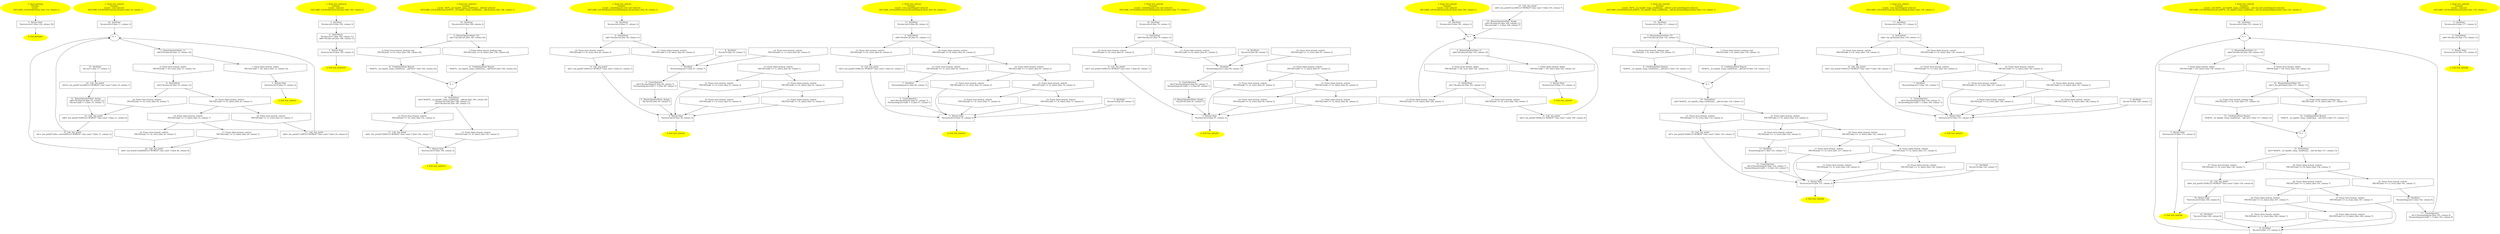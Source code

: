 /* @generated */
digraph cfg {
"getValue.faa0c7b1433b0c97fcdc15fa47c8180f_1" [label="1: Start getValue\nFormals: \nLocals:  \n   DECLARE_LOCALS(&return); [line 134, column 1]\n " color=yellow style=filled]
	

	 "getValue.faa0c7b1433b0c97fcdc15fa47c8180f_1" -> "getValue.faa0c7b1433b0c97fcdc15fa47c8180f_3" ;
"getValue.faa0c7b1433b0c97fcdc15fa47c8180f_2" [label="2: Exit getValue \n  " color=yellow style=filled]
	

"getValue.faa0c7b1433b0c97fcdc15fa47c8180f_3" [label="3:  Return Stmt \n   *&return:int=1 [line 134, column 18]\n " shape="box"]
	

	 "getValue.faa0c7b1433b0c97fcdc15fa47c8180f_3" -> "getValue.faa0c7b1433b0c97fcdc15fa47c8180f_2" ;
"test_switch1.7c92c7e14d1a0ee28a9ab29b22df5d3f_1" [label="1: Start test_switch1\nFormals: \nLocals:  x:int value:int \n   DECLARE_LOCALS(&return,&x,&value); [line 10, column 1]\n " color=yellow style=filled]
	

	 "test_switch1.7c92c7e14d1a0ee28a9ab29b22df5d3f_1" -> "test_switch1.7c92c7e14d1a0ee28a9ab29b22df5d3f_22" ;
"test_switch1.7c92c7e14d1a0ee28a9ab29b22df5d3f_2" [label="2: Exit test_switch1 \n  " color=yellow style=filled]
	

"test_switch1.7c92c7e14d1a0ee28a9ab29b22df5d3f_3" [label="3:  Return Stmt \n   *&return:int=0 [line 33, column 3]\n " shape="box"]
	

	 "test_switch1.7c92c7e14d1a0ee28a9ab29b22df5d3f_3" -> "test_switch1.7c92c7e14d1a0ee28a9ab29b22df5d3f_2" ;
"test_switch1.7c92c7e14d1a0ee28a9ab29b22df5d3f_4" [label="4: + \n  " ]
	

	 "test_switch1.7c92c7e14d1a0ee28a9ab29b22df5d3f_4" -> "test_switch1.7c92c7e14d1a0ee28a9ab29b22df5d3f_5" ;
"test_switch1.7c92c7e14d1a0ee28a9ab29b22df5d3f_5" [label="5:  BinaryOperatorStmt: LT \n   n$0=*&value:int [line 13, column 10]\n " shape="box"]
	

	 "test_switch1.7c92c7e14d1a0ee28a9ab29b22df5d3f_5" -> "test_switch1.7c92c7e14d1a0ee28a9ab29b22df5d3f_6" ;
	 "test_switch1.7c92c7e14d1a0ee28a9ab29b22df5d3f_5" -> "test_switch1.7c92c7e14d1a0ee28a9ab29b22df5d3f_7" ;
"test_switch1.7c92c7e14d1a0ee28a9ab29b22df5d3f_6" [label="6: Prune (true branch, while) \n   PRUNE((n$0 < 10), true); [line 13, column 10]\n " shape="invhouse"]
	

	 "test_switch1.7c92c7e14d1a0ee28a9ab29b22df5d3f_6" -> "test_switch1.7c92c7e14d1a0ee28a9ab29b22df5d3f_9" ;
"test_switch1.7c92c7e14d1a0ee28a9ab29b22df5d3f_7" [label="7: Prune (false branch, while) \n   PRUNE(!(n$0 < 10), false); [line 13, column 10]\n " shape="invhouse"]
	

	 "test_switch1.7c92c7e14d1a0ee28a9ab29b22df5d3f_7" -> "test_switch1.7c92c7e14d1a0ee28a9ab29b22df5d3f_3" ;
"test_switch1.7c92c7e14d1a0ee28a9ab29b22df5d3f_8" [label="8:  Call _fun_printf \n   n$1=_fun_printf(\"(after_switch)HELLO WORLD!\":char const *) [line 31, column 5]\n " shape="box"]
	

	 "test_switch1.7c92c7e14d1a0ee28a9ab29b22df5d3f_8" -> "test_switch1.7c92c7e14d1a0ee28a9ab29b22df5d3f_4" ;
"test_switch1.7c92c7e14d1a0ee28a9ab29b22df5d3f_9" [label="9:  SwitchStmt \n   n$2=*&value:int [line 14, column 13]\n " shape="box"]
	

	 "test_switch1.7c92c7e14d1a0ee28a9ab29b22df5d3f_9" -> "test_switch1.7c92c7e14d1a0ee28a9ab29b22df5d3f_20" ;
	 "test_switch1.7c92c7e14d1a0ee28a9ab29b22df5d3f_9" -> "test_switch1.7c92c7e14d1a0ee28a9ab29b22df5d3f_21" ;
"test_switch1.7c92c7e14d1a0ee28a9ab29b22df5d3f_10" [label="10:  Call _fun_printf \n   n$4=_fun_printf(\"(2/def)HELLO WORLD!\":char const *) [line 28, column 9]\n " shape="box"]
	

	 "test_switch1.7c92c7e14d1a0ee28a9ab29b22df5d3f_10" -> "test_switch1.7c92c7e14d1a0ee28a9ab29b22df5d3f_4" ;
"test_switch1.7c92c7e14d1a0ee28a9ab29b22df5d3f_11" [label="11:  Call _fun_printf \n   n$6=_fun_printf(\"(1)HELLO WORLD!\":char const *) [line 24, column 9]\n " shape="box"]
	

	 "test_switch1.7c92c7e14d1a0ee28a9ab29b22df5d3f_11" -> "test_switch1.7c92c7e14d1a0ee28a9ab29b22df5d3f_4" ;
"test_switch1.7c92c7e14d1a0ee28a9ab29b22df5d3f_12" [label="12:  Call _fun_printf \n   n$8=_fun_printf(\"(0)HELLO WORLD!\":char const *) [line 21, column 9]\n " shape="box"]
	

	 "test_switch1.7c92c7e14d1a0ee28a9ab29b22df5d3f_12" -> "test_switch1.7c92c7e14d1a0ee28a9ab29b22df5d3f_8" ;
"test_switch1.7c92c7e14d1a0ee28a9ab29b22df5d3f_13" [label="13:  BinaryOperatorStmt: Assign \n   n$9=*&value:int [line 19, column 11]\n  *&x:int=(n$9 + 1) [line 19, column 7]\n " shape="box"]
	

	 "test_switch1.7c92c7e14d1a0ee28a9ab29b22df5d3f_13" -> "test_switch1.7c92c7e14d1a0ee28a9ab29b22df5d3f_12" ;
"test_switch1.7c92c7e14d1a0ee28a9ab29b22df5d3f_14" [label="14:  Call _fun_printf \n   n$10=_fun_printf(\"(out)HELLO WORLD!\":char const *) [line 18, column 7]\n " shape="box"]
	

	 "test_switch1.7c92c7e14d1a0ee28a9ab29b22df5d3f_14" -> "test_switch1.7c92c7e14d1a0ee28a9ab29b22df5d3f_13" ;
"test_switch1.7c92c7e14d1a0ee28a9ab29b22df5d3f_15" [label="15:  DeclStmt \n   *&x:int=1 [line 17, column 7]\n " shape="box"]
	

	 "test_switch1.7c92c7e14d1a0ee28a9ab29b22df5d3f_15" -> "test_switch1.7c92c7e14d1a0ee28a9ab29b22df5d3f_14" ;
"test_switch1.7c92c7e14d1a0ee28a9ab29b22df5d3f_16" [label="16: Prune (true branch, switch) \n   PRUNE((n$2 == 2), true); [line 26, column 7]\n " shape="invhouse"]
	

	 "test_switch1.7c92c7e14d1a0ee28a9ab29b22df5d3f_16" -> "test_switch1.7c92c7e14d1a0ee28a9ab29b22df5d3f_10" ;
"test_switch1.7c92c7e14d1a0ee28a9ab29b22df5d3f_17" [label="17: Prune (false branch, switch) \n   PRUNE(!(n$2 == 2), false); [line 26, column 7]\n " shape="invhouse"]
	

	 "test_switch1.7c92c7e14d1a0ee28a9ab29b22df5d3f_17" -> "test_switch1.7c92c7e14d1a0ee28a9ab29b22df5d3f_10" ;
"test_switch1.7c92c7e14d1a0ee28a9ab29b22df5d3f_18" [label="18: Prune (true branch, switch) \n   PRUNE((n$2 == 1), true); [line 23, column 7]\n " shape="invhouse"]
	

	 "test_switch1.7c92c7e14d1a0ee28a9ab29b22df5d3f_18" -> "test_switch1.7c92c7e14d1a0ee28a9ab29b22df5d3f_11" ;
"test_switch1.7c92c7e14d1a0ee28a9ab29b22df5d3f_19" [label="19: Prune (false branch, switch) \n   PRUNE(!(n$2 == 1), false); [line 23, column 7]\n " shape="invhouse"]
	

	 "test_switch1.7c92c7e14d1a0ee28a9ab29b22df5d3f_19" -> "test_switch1.7c92c7e14d1a0ee28a9ab29b22df5d3f_16" ;
	 "test_switch1.7c92c7e14d1a0ee28a9ab29b22df5d3f_19" -> "test_switch1.7c92c7e14d1a0ee28a9ab29b22df5d3f_17" ;
"test_switch1.7c92c7e14d1a0ee28a9ab29b22df5d3f_20" [label="20: Prune (true branch, switch) \n   PRUNE((n$2 == 0), true); [line 20, column 7]\n " shape="invhouse"]
	

	 "test_switch1.7c92c7e14d1a0ee28a9ab29b22df5d3f_20" -> "test_switch1.7c92c7e14d1a0ee28a9ab29b22df5d3f_12" ;
"test_switch1.7c92c7e14d1a0ee28a9ab29b22df5d3f_21" [label="21: Prune (false branch, switch) \n   PRUNE(!(n$2 == 0), false); [line 20, column 7]\n " shape="invhouse"]
	

	 "test_switch1.7c92c7e14d1a0ee28a9ab29b22df5d3f_21" -> "test_switch1.7c92c7e14d1a0ee28a9ab29b22df5d3f_18" ;
	 "test_switch1.7c92c7e14d1a0ee28a9ab29b22df5d3f_21" -> "test_switch1.7c92c7e14d1a0ee28a9ab29b22df5d3f_19" ;
"test_switch1.7c92c7e14d1a0ee28a9ab29b22df5d3f_22" [label="22:  DeclStmt \n   *&value:int=0 [line 11, column 3]\n " shape="box"]
	

	 "test_switch1.7c92c7e14d1a0ee28a9ab29b22df5d3f_22" -> "test_switch1.7c92c7e14d1a0ee28a9ab29b22df5d3f_4" ;
"test_switch10.8a4170d3888102a2491712a5ad55ad8d_1" [label="1: Start test_switch10\nFormals: \nLocals:  value:int \n   DECLARE_LOCALS(&return,&value); [line 182, column 1]\n " color=yellow style=filled]
	

	 "test_switch10.8a4170d3888102a2491712a5ad55ad8d_1" -> "test_switch10.8a4170d3888102a2491712a5ad55ad8d_5" ;
"test_switch10.8a4170d3888102a2491712a5ad55ad8d_2" [label="2: Exit test_switch10 \n  " color=yellow style=filled]
	

"test_switch10.8a4170d3888102a2491712a5ad55ad8d_3" [label="3:  Return Stmt \n   *&return:int=0 [line 185, column 3]\n " shape="box"]
	

	 "test_switch10.8a4170d3888102a2491712a5ad55ad8d_3" -> "test_switch10.8a4170d3888102a2491712a5ad55ad8d_2" ;
"test_switch10.8a4170d3888102a2491712a5ad55ad8d_4" [label="4:  SwitchStmt \n   *&value:int=7 [line 184, column 11]\n  n$0=*&value:int [line 184, column 11]\n " shape="box"]
	

	 "test_switch10.8a4170d3888102a2491712a5ad55ad8d_4" -> "test_switch10.8a4170d3888102a2491712a5ad55ad8d_3" ;
"test_switch10.8a4170d3888102a2491712a5ad55ad8d_5" [label="5:  DeclStmt \n   *&value:int=0 [line 183, column 3]\n " shape="box"]
	

	 "test_switch10.8a4170d3888102a2491712a5ad55ad8d_5" -> "test_switch10.8a4170d3888102a2491712a5ad55ad8d_4" ;
"test_switch11.a1a6d859e414d268a57ed2a2bb6f8a8e_1" [label="1: Start test_switch11\nFormals: \nLocals:  0$?%__sil_tmpSIL_temp_conditional___n$0:int value:int \n   DECLARE_LOCALS(&return,&0$?%__sil_tmpSIL_temp_conditional___n$0,&value); [line 188, column 1]\n " color=yellow style=filled]
	

	 "test_switch11.a1a6d859e414d268a57ed2a2bb6f8a8e_1" -> "test_switch11.a1a6d859e414d268a57ed2a2bb6f8a8e_14" ;
"test_switch11.a1a6d859e414d268a57ed2a2bb6f8a8e_2" [label="2: Exit test_switch11 \n  " color=yellow style=filled]
	

"test_switch11.a1a6d859e414d268a57ed2a2bb6f8a8e_3" [label="3:  Return Stmt \n   *&return:int=0 [line 194, column 3]\n " shape="box"]
	

	 "test_switch11.a1a6d859e414d268a57ed2a2bb6f8a8e_3" -> "test_switch11.a1a6d859e414d268a57ed2a2bb6f8a8e_2" ;
"test_switch11.a1a6d859e414d268a57ed2a2bb6f8a8e_4" [label="4: + \n  " ]
	

	 "test_switch11.a1a6d859e414d268a57ed2a2bb6f8a8e_4" -> "test_switch11.a1a6d859e414d268a57ed2a2bb6f8a8e_10" ;
"test_switch11.a1a6d859e414d268a57ed2a2bb6f8a8e_5" [label="5:  BinaryOperatorStmt: EQ \n   n$1=*&value:int [line 190, column 20]\n " shape="box"]
	

	 "test_switch11.a1a6d859e414d268a57ed2a2bb6f8a8e_5" -> "test_switch11.a1a6d859e414d268a57ed2a2bb6f8a8e_6" ;
	 "test_switch11.a1a6d859e414d268a57ed2a2bb6f8a8e_5" -> "test_switch11.a1a6d859e414d268a57ed2a2bb6f8a8e_7" ;
"test_switch11.a1a6d859e414d268a57ed2a2bb6f8a8e_6" [label="6: Prune (true branch, boolean exp) \n   PRUNE((n$1 == 0), true); [line 190, column 20]\n " shape="invhouse"]
	

	 "test_switch11.a1a6d859e414d268a57ed2a2bb6f8a8e_6" -> "test_switch11.a1a6d859e414d268a57ed2a2bb6f8a8e_8" ;
"test_switch11.a1a6d859e414d268a57ed2a2bb6f8a8e_7" [label="7: Prune (false branch, boolean exp) \n   PRUNE(!(n$1 == 0), false); [line 190, column 20]\n " shape="invhouse"]
	

	 "test_switch11.a1a6d859e414d268a57ed2a2bb6f8a8e_7" -> "test_switch11.a1a6d859e414d268a57ed2a2bb6f8a8e_9" ;
"test_switch11.a1a6d859e414d268a57ed2a2bb6f8a8e_8" [label="8:  ConditionalStmt Branch \n   *&0$?%__sil_tmpSIL_temp_conditional___n$0:int=7 [line 190, column 20]\n " shape="box"]
	

	 "test_switch11.a1a6d859e414d268a57ed2a2bb6f8a8e_8" -> "test_switch11.a1a6d859e414d268a57ed2a2bb6f8a8e_4" ;
"test_switch11.a1a6d859e414d268a57ed2a2bb6f8a8e_9" [label="9:  ConditionalStmt Branch \n   *&0$?%__sil_tmpSIL_temp_conditional___n$0:int=9 [line 190, column 20]\n " shape="box"]
	

	 "test_switch11.a1a6d859e414d268a57ed2a2bb6f8a8e_9" -> "test_switch11.a1a6d859e414d268a57ed2a2bb6f8a8e_4" ;
"test_switch11.a1a6d859e414d268a57ed2a2bb6f8a8e_10" [label="10:  SwitchStmt \n   n$2=*&0$?%__sil_tmpSIL_temp_conditional___n$0:int [line 190, column 20]\n  *&value:int=n$2 [line 190, column 11]\n  n$3=*&value:int [line 190, column 11]\n " shape="box"]
	

	 "test_switch11.a1a6d859e414d268a57ed2a2bb6f8a8e_10" -> "test_switch11.a1a6d859e414d268a57ed2a2bb6f8a8e_12" ;
	 "test_switch11.a1a6d859e414d268a57ed2a2bb6f8a8e_10" -> "test_switch11.a1a6d859e414d268a57ed2a2bb6f8a8e_13" ;
"test_switch11.a1a6d859e414d268a57ed2a2bb6f8a8e_11" [label="11:  Call _fun_printf \n   n$4=_fun_printf(\"(0)HELLO WORLD!\":char const *) [line 192, column 7]\n " shape="box"]
	

	 "test_switch11.a1a6d859e414d268a57ed2a2bb6f8a8e_11" -> "test_switch11.a1a6d859e414d268a57ed2a2bb6f8a8e_3" ;
"test_switch11.a1a6d859e414d268a57ed2a2bb6f8a8e_12" [label="12: Prune (true branch, switch) \n   PRUNE((n$3 == 0), true); [line 191, column 5]\n " shape="invhouse"]
	

	 "test_switch11.a1a6d859e414d268a57ed2a2bb6f8a8e_12" -> "test_switch11.a1a6d859e414d268a57ed2a2bb6f8a8e_11" ;
"test_switch11.a1a6d859e414d268a57ed2a2bb6f8a8e_13" [label="13: Prune (false branch, switch) \n   PRUNE(!(n$3 == 0), false); [line 191, column 5]\n " shape="invhouse"]
	

	 "test_switch11.a1a6d859e414d268a57ed2a2bb6f8a8e_13" -> "test_switch11.a1a6d859e414d268a57ed2a2bb6f8a8e_3" ;
"test_switch11.a1a6d859e414d268a57ed2a2bb6f8a8e_14" [label="14:  DeclStmt \n   *&value:int=0 [line 189, column 3]\n " shape="box"]
	

	 "test_switch11.a1a6d859e414d268a57ed2a2bb6f8a8e_14" -> "test_switch11.a1a6d859e414d268a57ed2a2bb6f8a8e_5" ;
"test_switch2.0717c55583f10f472ddb2d73d867e556_1" [label="1: Start test_switch2\nFormals: \nLocals:  something:int z:int x:int value:int \n   DECLARE_LOCALS(&return,&something,&z,&x,&value); [line 36, column 1]\n " color=yellow style=filled]
	

	 "test_switch2.0717c55583f10f472ddb2d73d867e556_1" -> "test_switch2.0717c55583f10f472ddb2d73d867e556_18" ;
"test_switch2.0717c55583f10f472ddb2d73d867e556_2" [label="2: Exit test_switch2 \n  " color=yellow style=filled]
	

"test_switch2.0717c55583f10f472ddb2d73d867e556_3" [label="3:  Return Stmt \n   *&return:int=0 [line 56, column 3]\n " shape="box"]
	

	 "test_switch2.0717c55583f10f472ddb2d73d867e556_3" -> "test_switch2.0717c55583f10f472ddb2d73d867e556_2" ;
"test_switch2.0717c55583f10f472ddb2d73d867e556_4" [label="4:  SwitchStmt \n   n$0=*&value:int [line 38, column 11]\n " shape="box"]
	

	 "test_switch2.0717c55583f10f472ddb2d73d867e556_4" -> "test_switch2.0717c55583f10f472ddb2d73d867e556_16" ;
	 "test_switch2.0717c55583f10f472ddb2d73d867e556_4" -> "test_switch2.0717c55583f10f472ddb2d73d867e556_17" ;
"test_switch2.0717c55583f10f472ddb2d73d867e556_5" [label="5:  BinaryOperatorStmt: Assign \n   *&z:int=42 [line 50, column 7]\n " shape="box"]
	

	 "test_switch2.0717c55583f10f472ddb2d73d867e556_5" -> "test_switch2.0717c55583f10f472ddb2d73d867e556_3" ;
"test_switch2.0717c55583f10f472ddb2d73d867e556_6" [label="6:  UnaryOperator \n   n$3=*&something:int [line 48, column 7]\n  *&something:int=(n$3 + 1) [line 48, column 7]\n " shape="box"]
	

	 "test_switch2.0717c55583f10f472ddb2d73d867e556_6" -> "test_switch2.0717c55583f10f472ddb2d73d867e556_5" ;
"test_switch2.0717c55583f10f472ddb2d73d867e556_7" [label="7:  DeclStmt \n   *&something:int=1 [line 47, column 7]\n " shape="box"]
	

	 "test_switch2.0717c55583f10f472ddb2d73d867e556_7" -> "test_switch2.0717c55583f10f472ddb2d73d867e556_6" ;
"test_switch2.0717c55583f10f472ddb2d73d867e556_8" [label="8:  DeclStmt \n   *&z:int=9 [line 43, column 7]\n " shape="box"]
	

	 "test_switch2.0717c55583f10f472ddb2d73d867e556_8" -> "test_switch2.0717c55583f10f472ddb2d73d867e556_7" ;
"test_switch2.0717c55583f10f472ddb2d73d867e556_9" [label="9:  Call _fun_printf \n   n$5=_fun_printf(\"(0)HELLO WORLD!\":char const *) [line 41, column 7]\n " shape="box"]
	

	 "test_switch2.0717c55583f10f472ddb2d73d867e556_9" -> "test_switch2.0717c55583f10f472ddb2d73d867e556_3" ;
"test_switch2.0717c55583f10f472ddb2d73d867e556_10" [label="10: Prune (true branch, switch) \n   PRUNE((n$0 == 3), true); [line 53, column 5]\n " shape="invhouse"]
	

	 "test_switch2.0717c55583f10f472ddb2d73d867e556_10" -> "test_switch2.0717c55583f10f472ddb2d73d867e556_3" ;
"test_switch2.0717c55583f10f472ddb2d73d867e556_11" [label="11: Prune (false branch, switch) \n   PRUNE(!(n$0 == 3), false); [line 53, column 5]\n " shape="invhouse"]
	

	 "test_switch2.0717c55583f10f472ddb2d73d867e556_11" -> "test_switch2.0717c55583f10f472ddb2d73d867e556_3" ;
"test_switch2.0717c55583f10f472ddb2d73d867e556_12" [label="12: Prune (true branch, switch) \n   PRUNE((n$0 == 2), true); [line 52, column 5]\n " shape="invhouse"]
	

	 "test_switch2.0717c55583f10f472ddb2d73d867e556_12" -> "test_switch2.0717c55583f10f472ddb2d73d867e556_3" ;
"test_switch2.0717c55583f10f472ddb2d73d867e556_13" [label="13: Prune (false branch, switch) \n   PRUNE(!(n$0 == 2), false); [line 52, column 5]\n " shape="invhouse"]
	

	 "test_switch2.0717c55583f10f472ddb2d73d867e556_13" -> "test_switch2.0717c55583f10f472ddb2d73d867e556_10" ;
	 "test_switch2.0717c55583f10f472ddb2d73d867e556_13" -> "test_switch2.0717c55583f10f472ddb2d73d867e556_11" ;
"test_switch2.0717c55583f10f472ddb2d73d867e556_14" [label="14: Prune (true branch, switch) \n   PRUNE((n$0 == 1), true); [line 46, column 5]\n " shape="invhouse"]
	

	 "test_switch2.0717c55583f10f472ddb2d73d867e556_14" -> "test_switch2.0717c55583f10f472ddb2d73d867e556_7" ;
"test_switch2.0717c55583f10f472ddb2d73d867e556_15" [label="15: Prune (false branch, switch) \n   PRUNE(!(n$0 == 1), false); [line 46, column 5]\n " shape="invhouse"]
	

	 "test_switch2.0717c55583f10f472ddb2d73d867e556_15" -> "test_switch2.0717c55583f10f472ddb2d73d867e556_12" ;
	 "test_switch2.0717c55583f10f472ddb2d73d867e556_15" -> "test_switch2.0717c55583f10f472ddb2d73d867e556_13" ;
"test_switch2.0717c55583f10f472ddb2d73d867e556_16" [label="16: Prune (true branch, switch) \n   PRUNE((n$0 == 0), true); [line 40, column 5]\n " shape="invhouse"]
	

	 "test_switch2.0717c55583f10f472ddb2d73d867e556_16" -> "test_switch2.0717c55583f10f472ddb2d73d867e556_9" ;
"test_switch2.0717c55583f10f472ddb2d73d867e556_17" [label="17: Prune (false branch, switch) \n   PRUNE(!(n$0 == 0), false); [line 40, column 5]\n " shape="invhouse"]
	

	 "test_switch2.0717c55583f10f472ddb2d73d867e556_17" -> "test_switch2.0717c55583f10f472ddb2d73d867e556_7" ;
"test_switch2.0717c55583f10f472ddb2d73d867e556_18" [label="18:  DeclStmt \n   *&value:int=0 [line 37, column 3]\n " shape="box"]
	

	 "test_switch2.0717c55583f10f472ddb2d73d867e556_18" -> "test_switch2.0717c55583f10f472ddb2d73d867e556_4" ;
"test_switch3.d602e3f7cc0068667fd33a3e54ff193c_1" [label="1: Start test_switch3\nFormals: \nLocals:  z:int something:int value:int \n   DECLARE_LOCALS(&return,&z,&something,&value); [line 59, column 1]\n " color=yellow style=filled]
	

	 "test_switch3.d602e3f7cc0068667fd33a3e54ff193c_1" -> "test_switch3.d602e3f7cc0068667fd33a3e54ff193c_17" ;
"test_switch3.d602e3f7cc0068667fd33a3e54ff193c_2" [label="2: Exit test_switch3 \n  " color=yellow style=filled]
	

"test_switch3.d602e3f7cc0068667fd33a3e54ff193c_3" [label="3:  Return Stmt \n   *&return:int=0 [line 74, column 3]\n " shape="box"]
	

	 "test_switch3.d602e3f7cc0068667fd33a3e54ff193c_3" -> "test_switch3.d602e3f7cc0068667fd33a3e54ff193c_2" ;
"test_switch3.d602e3f7cc0068667fd33a3e54ff193c_4" [label="4:  SwitchStmt \n   n$0=*&value:int [line 61, column 11]\n " shape="box"]
	

	 "test_switch3.d602e3f7cc0068667fd33a3e54ff193c_4" -> "test_switch3.d602e3f7cc0068667fd33a3e54ff193c_15" ;
	 "test_switch3.d602e3f7cc0068667fd33a3e54ff193c_4" -> "test_switch3.d602e3f7cc0068667fd33a3e54ff193c_16" ;
"test_switch3.d602e3f7cc0068667fd33a3e54ff193c_5" [label="5:  DeclStmt \n   *&z:int=9 [line 69, column 7]\n " shape="box"]
	

	 "test_switch3.d602e3f7cc0068667fd33a3e54ff193c_5" -> "test_switch3.d602e3f7cc0068667fd33a3e54ff193c_3" ;
"test_switch3.d602e3f7cc0068667fd33a3e54ff193c_6" [label="6:  UnaryOperator \n   n$3=*&something:int [line 67, column 7]\n  *&something:int=(n$3 + 1) [line 67, column 7]\n " shape="box"]
	

	 "test_switch3.d602e3f7cc0068667fd33a3e54ff193c_6" -> "test_switch3.d602e3f7cc0068667fd33a3e54ff193c_3" ;
"test_switch3.d602e3f7cc0068667fd33a3e54ff193c_7" [label="7:  DeclStmt \n   *&something:int=1 [line 66, column 7]\n " shape="box"]
	

	 "test_switch3.d602e3f7cc0068667fd33a3e54ff193c_7" -> "test_switch3.d602e3f7cc0068667fd33a3e54ff193c_6" ;
"test_switch3.d602e3f7cc0068667fd33a3e54ff193c_8" [label="8:  Call _fun_printf \n   n$5=_fun_printf(\"(0)HELLO WORLD!\":char const *) [line 63, column 7]\n " shape="box"]
	

	 "test_switch3.d602e3f7cc0068667fd33a3e54ff193c_8" -> "test_switch3.d602e3f7cc0068667fd33a3e54ff193c_3" ;
"test_switch3.d602e3f7cc0068667fd33a3e54ff193c_9" [label="9: Prune (true branch, switch) \n   PRUNE((n$0 == 3), true); [line 71, column 5]\n " shape="invhouse"]
	

	 "test_switch3.d602e3f7cc0068667fd33a3e54ff193c_9" -> "test_switch3.d602e3f7cc0068667fd33a3e54ff193c_3" ;
"test_switch3.d602e3f7cc0068667fd33a3e54ff193c_10" [label="10: Prune (false branch, switch) \n   PRUNE(!(n$0 == 3), false); [line 71, column 5]\n " shape="invhouse"]
	

	 "test_switch3.d602e3f7cc0068667fd33a3e54ff193c_10" -> "test_switch3.d602e3f7cc0068667fd33a3e54ff193c_3" ;
"test_switch3.d602e3f7cc0068667fd33a3e54ff193c_11" [label="11: Prune (true branch, switch) \n   PRUNE((n$0 == 2), true); [line 70, column 5]\n " shape="invhouse"]
	

	 "test_switch3.d602e3f7cc0068667fd33a3e54ff193c_11" -> "test_switch3.d602e3f7cc0068667fd33a3e54ff193c_3" ;
"test_switch3.d602e3f7cc0068667fd33a3e54ff193c_12" [label="12: Prune (false branch, switch) \n   PRUNE(!(n$0 == 2), false); [line 70, column 5]\n " shape="invhouse"]
	

	 "test_switch3.d602e3f7cc0068667fd33a3e54ff193c_12" -> "test_switch3.d602e3f7cc0068667fd33a3e54ff193c_9" ;
	 "test_switch3.d602e3f7cc0068667fd33a3e54ff193c_12" -> "test_switch3.d602e3f7cc0068667fd33a3e54ff193c_10" ;
"test_switch3.d602e3f7cc0068667fd33a3e54ff193c_13" [label="13: Prune (true branch, switch) \n   PRUNE((n$0 == 1), true); [line 65, column 5]\n " shape="invhouse"]
	

	 "test_switch3.d602e3f7cc0068667fd33a3e54ff193c_13" -> "test_switch3.d602e3f7cc0068667fd33a3e54ff193c_7" ;
"test_switch3.d602e3f7cc0068667fd33a3e54ff193c_14" [label="14: Prune (false branch, switch) \n   PRUNE(!(n$0 == 1), false); [line 65, column 5]\n " shape="invhouse"]
	

	 "test_switch3.d602e3f7cc0068667fd33a3e54ff193c_14" -> "test_switch3.d602e3f7cc0068667fd33a3e54ff193c_11" ;
	 "test_switch3.d602e3f7cc0068667fd33a3e54ff193c_14" -> "test_switch3.d602e3f7cc0068667fd33a3e54ff193c_12" ;
"test_switch3.d602e3f7cc0068667fd33a3e54ff193c_15" [label="15: Prune (true branch, switch) \n   PRUNE((n$0 == 0), true); [line 62, column 5]\n " shape="invhouse"]
	

	 "test_switch3.d602e3f7cc0068667fd33a3e54ff193c_15" -> "test_switch3.d602e3f7cc0068667fd33a3e54ff193c_8" ;
"test_switch3.d602e3f7cc0068667fd33a3e54ff193c_16" [label="16: Prune (false branch, switch) \n   PRUNE(!(n$0 == 0), false); [line 62, column 5]\n " shape="invhouse"]
	

	 "test_switch3.d602e3f7cc0068667fd33a3e54ff193c_16" -> "test_switch3.d602e3f7cc0068667fd33a3e54ff193c_13" ;
	 "test_switch3.d602e3f7cc0068667fd33a3e54ff193c_16" -> "test_switch3.d602e3f7cc0068667fd33a3e54ff193c_14" ;
"test_switch3.d602e3f7cc0068667fd33a3e54ff193c_17" [label="17:  DeclStmt \n   *&value:int=0 [line 60, column 3]\n " shape="box"]
	

	 "test_switch3.d602e3f7cc0068667fd33a3e54ff193c_17" -> "test_switch3.d602e3f7cc0068667fd33a3e54ff193c_4" ;
"test_switch4.70d4e6e8539e8d1ee3505d4562bc236d_1" [label="1: Start test_switch4\nFormals: \nLocals:  something:int z:int x:int value:int \n   DECLARE_LOCALS(&return,&something,&z,&x,&value); [line 77, column 1]\n " color=yellow style=filled]
	

	 "test_switch4.70d4e6e8539e8d1ee3505d4562bc236d_1" -> "test_switch4.70d4e6e8539e8d1ee3505d4562bc236d_18" ;
"test_switch4.70d4e6e8539e8d1ee3505d4562bc236d_2" [label="2: Exit test_switch4 \n  " color=yellow style=filled]
	

"test_switch4.70d4e6e8539e8d1ee3505d4562bc236d_3" [label="3:  Return Stmt \n   *&return:int=0 [line 97, column 3]\n " shape="box"]
	

	 "test_switch4.70d4e6e8539e8d1ee3505d4562bc236d_3" -> "test_switch4.70d4e6e8539e8d1ee3505d4562bc236d_2" ;
"test_switch4.70d4e6e8539e8d1ee3505d4562bc236d_4" [label="4:  SwitchStmt \n   n$0=*&value:int [line 79, column 11]\n " shape="box"]
	

	 "test_switch4.70d4e6e8539e8d1ee3505d4562bc236d_4" -> "test_switch4.70d4e6e8539e8d1ee3505d4562bc236d_16" ;
	 "test_switch4.70d4e6e8539e8d1ee3505d4562bc236d_4" -> "test_switch4.70d4e6e8539e8d1ee3505d4562bc236d_17" ;
"test_switch4.70d4e6e8539e8d1ee3505d4562bc236d_5" [label="5:  BinaryOperatorStmt: Assign \n   *&z:int=42 [line 91, column 7]\n " shape="box"]
	

	 "test_switch4.70d4e6e8539e8d1ee3505d4562bc236d_5" -> "test_switch4.70d4e6e8539e8d1ee3505d4562bc236d_3" ;
"test_switch4.70d4e6e8539e8d1ee3505d4562bc236d_6" [label="6:  UnaryOperator \n   n$3=*&something:int [line 89, column 7]\n  *&something:int=(n$3 + 1) [line 89, column 7]\n " shape="box"]
	

	 "test_switch4.70d4e6e8539e8d1ee3505d4562bc236d_6" -> "test_switch4.70d4e6e8539e8d1ee3505d4562bc236d_5" ;
"test_switch4.70d4e6e8539e8d1ee3505d4562bc236d_7" [label="7:  DeclStmt \n   *&something:int=1 [line 88, column 7]\n " shape="box"]
	

	 "test_switch4.70d4e6e8539e8d1ee3505d4562bc236d_7" -> "test_switch4.70d4e6e8539e8d1ee3505d4562bc236d_6" ;
"test_switch4.70d4e6e8539e8d1ee3505d4562bc236d_8" [label="8:  DeclStmt \n   *&z:int=9 [line 84, column 7]\n " shape="box"]
	

	 "test_switch4.70d4e6e8539e8d1ee3505d4562bc236d_8" -> "test_switch4.70d4e6e8539e8d1ee3505d4562bc236d_7" ;
"test_switch4.70d4e6e8539e8d1ee3505d4562bc236d_9" [label="9:  Call _fun_printf \n   n$5=_fun_printf(\"(0)HELLO WORLD!\":char const *) [line 82, column 7]\n " shape="box"]
	

	 "test_switch4.70d4e6e8539e8d1ee3505d4562bc236d_9" -> "test_switch4.70d4e6e8539e8d1ee3505d4562bc236d_3" ;
"test_switch4.70d4e6e8539e8d1ee3505d4562bc236d_10" [label="10: Prune (true branch, switch) \n   PRUNE((n$0 == 3), true); [line 94, column 5]\n " shape="invhouse"]
	

	 "test_switch4.70d4e6e8539e8d1ee3505d4562bc236d_10" -> "test_switch4.70d4e6e8539e8d1ee3505d4562bc236d_3" ;
"test_switch4.70d4e6e8539e8d1ee3505d4562bc236d_11" [label="11: Prune (false branch, switch) \n   PRUNE(!(n$0 == 3), false); [line 94, column 5]\n " shape="invhouse"]
	

	 "test_switch4.70d4e6e8539e8d1ee3505d4562bc236d_11" -> "test_switch4.70d4e6e8539e8d1ee3505d4562bc236d_3" ;
"test_switch4.70d4e6e8539e8d1ee3505d4562bc236d_12" [label="12: Prune (true branch, switch) \n   PRUNE((n$0 == 2), true); [line 93, column 5]\n " shape="invhouse"]
	

	 "test_switch4.70d4e6e8539e8d1ee3505d4562bc236d_12" -> "test_switch4.70d4e6e8539e8d1ee3505d4562bc236d_3" ;
"test_switch4.70d4e6e8539e8d1ee3505d4562bc236d_13" [label="13: Prune (false branch, switch) \n   PRUNE(!(n$0 == 2), false); [line 93, column 5]\n " shape="invhouse"]
	

	 "test_switch4.70d4e6e8539e8d1ee3505d4562bc236d_13" -> "test_switch4.70d4e6e8539e8d1ee3505d4562bc236d_10" ;
	 "test_switch4.70d4e6e8539e8d1ee3505d4562bc236d_13" -> "test_switch4.70d4e6e8539e8d1ee3505d4562bc236d_11" ;
"test_switch4.70d4e6e8539e8d1ee3505d4562bc236d_14" [label="14: Prune (true branch, switch) \n   PRUNE((n$0 == 1), true); [line 87, column 5]\n " shape="invhouse"]
	

	 "test_switch4.70d4e6e8539e8d1ee3505d4562bc236d_14" -> "test_switch4.70d4e6e8539e8d1ee3505d4562bc236d_7" ;
"test_switch4.70d4e6e8539e8d1ee3505d4562bc236d_15" [label="15: Prune (false branch, switch) \n   PRUNE(!(n$0 == 1), false); [line 87, column 5]\n " shape="invhouse"]
	

	 "test_switch4.70d4e6e8539e8d1ee3505d4562bc236d_15" -> "test_switch4.70d4e6e8539e8d1ee3505d4562bc236d_12" ;
	 "test_switch4.70d4e6e8539e8d1ee3505d4562bc236d_15" -> "test_switch4.70d4e6e8539e8d1ee3505d4562bc236d_13" ;
"test_switch4.70d4e6e8539e8d1ee3505d4562bc236d_16" [label="16: Prune (true branch, switch) \n   PRUNE((n$0 == 0), true); [line 81, column 5]\n " shape="invhouse"]
	

	 "test_switch4.70d4e6e8539e8d1ee3505d4562bc236d_16" -> "test_switch4.70d4e6e8539e8d1ee3505d4562bc236d_9" ;
"test_switch4.70d4e6e8539e8d1ee3505d4562bc236d_17" [label="17: Prune (false branch, switch) \n   PRUNE(!(n$0 == 0), false); [line 81, column 5]\n " shape="invhouse"]
	

	 "test_switch4.70d4e6e8539e8d1ee3505d4562bc236d_17" -> "test_switch4.70d4e6e8539e8d1ee3505d4562bc236d_7" ;
"test_switch4.70d4e6e8539e8d1ee3505d4562bc236d_18" [label="18:  DeclStmt \n   *&value:int=0 [line 78, column 3]\n " shape="box"]
	

	 "test_switch4.70d4e6e8539e8d1ee3505d4562bc236d_18" -> "test_switch4.70d4e6e8539e8d1ee3505d4562bc236d_4" ;
"test_switch5.1d93fcc376cd01517eabe22cb325bcfd_1" [label="1: Start test_switch5\nFormals: \nLocals:  x:int value:int \n   DECLARE_LOCALS(&return,&x,&value); [line 100, column 1]\n " color=yellow style=filled]
	

	 "test_switch5.1d93fcc376cd01517eabe22cb325bcfd_1" -> "test_switch5.1d93fcc376cd01517eabe22cb325bcfd_14" ;
"test_switch5.1d93fcc376cd01517eabe22cb325bcfd_2" [label="2: Exit test_switch5 \n  " color=yellow style=filled]
	

"test_switch5.1d93fcc376cd01517eabe22cb325bcfd_3" [label="3:  Return Stmt \n   *&return:int=0 [line 113, column 3]\n " shape="box"]
	

	 "test_switch5.1d93fcc376cd01517eabe22cb325bcfd_3" -> "test_switch5.1d93fcc376cd01517eabe22cb325bcfd_2" ;
"test_switch5.1d93fcc376cd01517eabe22cb325bcfd_4" [label="4: + \n  " ]
	

	 "test_switch5.1d93fcc376cd01517eabe22cb325bcfd_4" -> "test_switch5.1d93fcc376cd01517eabe22cb325bcfd_5" ;
"test_switch5.1d93fcc376cd01517eabe22cb325bcfd_5" [label="5:  BinaryOperatorStmt: LT \n   n$0=*&value:int [line 102, column 10]\n " shape="box"]
	

	 "test_switch5.1d93fcc376cd01517eabe22cb325bcfd_5" -> "test_switch5.1d93fcc376cd01517eabe22cb325bcfd_6" ;
	 "test_switch5.1d93fcc376cd01517eabe22cb325bcfd_5" -> "test_switch5.1d93fcc376cd01517eabe22cb325bcfd_7" ;
"test_switch5.1d93fcc376cd01517eabe22cb325bcfd_6" [label="6: Prune (true branch, while) \n   PRUNE((n$0 < 10), true); [line 102, column 10]\n " shape="invhouse"]
	

	 "test_switch5.1d93fcc376cd01517eabe22cb325bcfd_6" -> "test_switch5.1d93fcc376cd01517eabe22cb325bcfd_8" ;
"test_switch5.1d93fcc376cd01517eabe22cb325bcfd_7" [label="7: Prune (false branch, while) \n   PRUNE(!(n$0 < 10), false); [line 102, column 10]\n " shape="invhouse"]
	

	 "test_switch5.1d93fcc376cd01517eabe22cb325bcfd_7" -> "test_switch5.1d93fcc376cd01517eabe22cb325bcfd_3" ;
"test_switch5.1d93fcc376cd01517eabe22cb325bcfd_8" [label="8:  SwitchStmt \n   n$1=*&value:int [line 103, column 13]\n " shape="box"]
	

	 "test_switch5.1d93fcc376cd01517eabe22cb325bcfd_8" -> "test_switch5.1d93fcc376cd01517eabe22cb325bcfd_12" ;
	 "test_switch5.1d93fcc376cd01517eabe22cb325bcfd_8" -> "test_switch5.1d93fcc376cd01517eabe22cb325bcfd_13" ;
"test_switch5.1d93fcc376cd01517eabe22cb325bcfd_9" [label="9:  Call _fun_printf \n   n$3=_fun_printf(\"(0)HELLO WORLD!\":char const *) [line 109, column 9]\n " shape="box"]
	

	 "test_switch5.1d93fcc376cd01517eabe22cb325bcfd_9" -> "test_switch5.1d93fcc376cd01517eabe22cb325bcfd_4" ;
"test_switch5.1d93fcc376cd01517eabe22cb325bcfd_10" [label="10:  BinaryOperatorStmt: Assign \n   n$5=*&value:int [line 106, column 11]\n  *&x:int=(n$5 + 1) [line 106, column 7]\n " shape="box"]
	

	 "test_switch5.1d93fcc376cd01517eabe22cb325bcfd_10" -> "test_switch5.1d93fcc376cd01517eabe22cb325bcfd_4" ;
"test_switch5.1d93fcc376cd01517eabe22cb325bcfd_11" [label="11:  Call _fun_printf \n   n$6=_fun_printf(\"(out)HELLO WORLD!\":char const *) [line 105, column 7]\n " shape="box"]
	

	 "test_switch5.1d93fcc376cd01517eabe22cb325bcfd_11" -> "test_switch5.1d93fcc376cd01517eabe22cb325bcfd_10" ;
"test_switch5.1d93fcc376cd01517eabe22cb325bcfd_12" [label="12: Prune (true branch, switch) \n   PRUNE((n$1 == 0), true); [line 108, column 7]\n " shape="invhouse"]
	

	 "test_switch5.1d93fcc376cd01517eabe22cb325bcfd_12" -> "test_switch5.1d93fcc376cd01517eabe22cb325bcfd_9" ;
"test_switch5.1d93fcc376cd01517eabe22cb325bcfd_13" [label="13: Prune (false branch, switch) \n   PRUNE(!(n$1 == 0), false); [line 108, column 7]\n " shape="invhouse"]
	

	 "test_switch5.1d93fcc376cd01517eabe22cb325bcfd_13" -> "test_switch5.1d93fcc376cd01517eabe22cb325bcfd_4" ;
"test_switch5.1d93fcc376cd01517eabe22cb325bcfd_14" [label="14:  DeclStmt \n   *&value:int=0 [line 101, column 3]\n " shape="box"]
	

	 "test_switch5.1d93fcc376cd01517eabe22cb325bcfd_14" -> "test_switch5.1d93fcc376cd01517eabe22cb325bcfd_4" ;
"test_switch6.a23e54b3840073f4ece330ef3c560915_1" [label="1: Start test_switch6\nFormals: \nLocals:  0$?%__sil_tmpSIL_temp_conditional___n$0:int z:int something:int value:int \n   DECLARE_LOCALS(&return,&0$?%__sil_tmpSIL_temp_conditional___n$0,&z,&something,&value); [line 116, column 1]\n " color=yellow style=filled]
	

	 "test_switch6.a23e54b3840073f4ece330ef3c560915_1" -> "test_switch6.a23e54b3840073f4ece330ef3c560915_23" ;
"test_switch6.a23e54b3840073f4ece330ef3c560915_2" [label="2: Exit test_switch6 \n  " color=yellow style=filled]
	

"test_switch6.a23e54b3840073f4ece330ef3c560915_3" [label="3:  Return Stmt \n   *&return:int=0 [line 131, column 3]\n " shape="box"]
	

	 "test_switch6.a23e54b3840073f4ece330ef3c560915_3" -> "test_switch6.a23e54b3840073f4ece330ef3c560915_2" ;
"test_switch6.a23e54b3840073f4ece330ef3c560915_4" [label="4: + \n  " ]
	

	 "test_switch6.a23e54b3840073f4ece330ef3c560915_4" -> "test_switch6.a23e54b3840073f4ece330ef3c560915_10" ;
"test_switch6.a23e54b3840073f4ece330ef3c560915_5" [label="5:  BinaryOperatorStmt: GT \n   n$1=*&value:int [line 118, column 11]\n " shape="box"]
	

	 "test_switch6.a23e54b3840073f4ece330ef3c560915_5" -> "test_switch6.a23e54b3840073f4ece330ef3c560915_6" ;
	 "test_switch6.a23e54b3840073f4ece330ef3c560915_5" -> "test_switch6.a23e54b3840073f4ece330ef3c560915_7" ;
"test_switch6.a23e54b3840073f4ece330ef3c560915_6" [label="6: Prune (true branch, boolean exp) \n   PRUNE((n$1 > 0), true); [line 118, column 11]\n " shape="invhouse"]
	

	 "test_switch6.a23e54b3840073f4ece330ef3c560915_6" -> "test_switch6.a23e54b3840073f4ece330ef3c560915_8" ;
"test_switch6.a23e54b3840073f4ece330ef3c560915_7" [label="7: Prune (false branch, boolean exp) \n   PRUNE(!(n$1 > 0), false); [line 118, column 11]\n " shape="invhouse"]
	

	 "test_switch6.a23e54b3840073f4ece330ef3c560915_7" -> "test_switch6.a23e54b3840073f4ece330ef3c560915_9" ;
"test_switch6.a23e54b3840073f4ece330ef3c560915_8" [label="8:  ConditionalStmt Branch \n   *&0$?%__sil_tmpSIL_temp_conditional___n$0:int=1 [line 118, column 11]\n " shape="box"]
	

	 "test_switch6.a23e54b3840073f4ece330ef3c560915_8" -> "test_switch6.a23e54b3840073f4ece330ef3c560915_4" ;
"test_switch6.a23e54b3840073f4ece330ef3c560915_9" [label="9:  ConditionalStmt Branch \n   *&0$?%__sil_tmpSIL_temp_conditional___n$0:int=0 [line 118, column 11]\n " shape="box"]
	

	 "test_switch6.a23e54b3840073f4ece330ef3c560915_9" -> "test_switch6.a23e54b3840073f4ece330ef3c560915_4" ;
"test_switch6.a23e54b3840073f4ece330ef3c560915_10" [label="10:  SwitchStmt \n   n$2=*&0$?%__sil_tmpSIL_temp_conditional___n$0:int [line 118, column 11]\n " shape="box"]
	

	 "test_switch6.a23e54b3840073f4ece330ef3c560915_10" -> "test_switch6.a23e54b3840073f4ece330ef3c560915_21" ;
	 "test_switch6.a23e54b3840073f4ece330ef3c560915_10" -> "test_switch6.a23e54b3840073f4ece330ef3c560915_22" ;
"test_switch6.a23e54b3840073f4ece330ef3c560915_11" [label="11:  DeclStmt \n   *&z:int=9 [line 126, column 7]\n " shape="box"]
	

	 "test_switch6.a23e54b3840073f4ece330ef3c560915_11" -> "test_switch6.a23e54b3840073f4ece330ef3c560915_3" ;
"test_switch6.a23e54b3840073f4ece330ef3c560915_12" [label="12:  UnaryOperator \n   n$5=*&something:int [line 124, column 7]\n  *&something:int=(n$5 + 1) [line 124, column 7]\n " shape="box"]
	

	 "test_switch6.a23e54b3840073f4ece330ef3c560915_12" -> "test_switch6.a23e54b3840073f4ece330ef3c560915_3" ;
"test_switch6.a23e54b3840073f4ece330ef3c560915_13" [label="13:  DeclStmt \n   *&something:int=1 [line 123, column 7]\n " shape="box"]
	

	 "test_switch6.a23e54b3840073f4ece330ef3c560915_13" -> "test_switch6.a23e54b3840073f4ece330ef3c560915_12" ;
"test_switch6.a23e54b3840073f4ece330ef3c560915_14" [label="14:  Call _fun_printf \n   n$7=_fun_printf(\"(0)HELLO WORLD!\":char const *) [line 120, column 7]\n " shape="box"]
	

	 "test_switch6.a23e54b3840073f4ece330ef3c560915_14" -> "test_switch6.a23e54b3840073f4ece330ef3c560915_3" ;
"test_switch6.a23e54b3840073f4ece330ef3c560915_15" [label="15: Prune (true branch, switch) \n   PRUNE((n$2 == 3), true); [line 128, column 5]\n " shape="invhouse"]
	

	 "test_switch6.a23e54b3840073f4ece330ef3c560915_15" -> "test_switch6.a23e54b3840073f4ece330ef3c560915_3" ;
"test_switch6.a23e54b3840073f4ece330ef3c560915_16" [label="16: Prune (false branch, switch) \n   PRUNE(!(n$2 == 3), false); [line 128, column 5]\n " shape="invhouse"]
	

	 "test_switch6.a23e54b3840073f4ece330ef3c560915_16" -> "test_switch6.a23e54b3840073f4ece330ef3c560915_3" ;
"test_switch6.a23e54b3840073f4ece330ef3c560915_17" [label="17: Prune (true branch, switch) \n   PRUNE((n$2 == 2), true); [line 127, column 5]\n " shape="invhouse"]
	

	 "test_switch6.a23e54b3840073f4ece330ef3c560915_17" -> "test_switch6.a23e54b3840073f4ece330ef3c560915_3" ;
"test_switch6.a23e54b3840073f4ece330ef3c560915_18" [label="18: Prune (false branch, switch) \n   PRUNE(!(n$2 == 2), false); [line 127, column 5]\n " shape="invhouse"]
	

	 "test_switch6.a23e54b3840073f4ece330ef3c560915_18" -> "test_switch6.a23e54b3840073f4ece330ef3c560915_15" ;
	 "test_switch6.a23e54b3840073f4ece330ef3c560915_18" -> "test_switch6.a23e54b3840073f4ece330ef3c560915_16" ;
"test_switch6.a23e54b3840073f4ece330ef3c560915_19" [label="19: Prune (true branch, switch) \n   PRUNE((n$2 == 1), true); [line 122, column 5]\n " shape="invhouse"]
	

	 "test_switch6.a23e54b3840073f4ece330ef3c560915_19" -> "test_switch6.a23e54b3840073f4ece330ef3c560915_13" ;
"test_switch6.a23e54b3840073f4ece330ef3c560915_20" [label="20: Prune (false branch, switch) \n   PRUNE(!(n$2 == 1), false); [line 122, column 5]\n " shape="invhouse"]
	

	 "test_switch6.a23e54b3840073f4ece330ef3c560915_20" -> "test_switch6.a23e54b3840073f4ece330ef3c560915_17" ;
	 "test_switch6.a23e54b3840073f4ece330ef3c560915_20" -> "test_switch6.a23e54b3840073f4ece330ef3c560915_18" ;
"test_switch6.a23e54b3840073f4ece330ef3c560915_21" [label="21: Prune (true branch, switch) \n   PRUNE((n$2 == 0), true); [line 119, column 5]\n " shape="invhouse"]
	

	 "test_switch6.a23e54b3840073f4ece330ef3c560915_21" -> "test_switch6.a23e54b3840073f4ece330ef3c560915_14" ;
"test_switch6.a23e54b3840073f4ece330ef3c560915_22" [label="22: Prune (false branch, switch) \n   PRUNE(!(n$2 == 0), false); [line 119, column 5]\n " shape="invhouse"]
	

	 "test_switch6.a23e54b3840073f4ece330ef3c560915_22" -> "test_switch6.a23e54b3840073f4ece330ef3c560915_19" ;
	 "test_switch6.a23e54b3840073f4ece330ef3c560915_22" -> "test_switch6.a23e54b3840073f4ece330ef3c560915_20" ;
"test_switch6.a23e54b3840073f4ece330ef3c560915_23" [label="23:  DeclStmt \n   *&value:int=0 [line 117, column 3]\n " shape="box"]
	

	 "test_switch6.a23e54b3840073f4ece330ef3c560915_23" -> "test_switch6.a23e54b3840073f4ece330ef3c560915_5" ;
"test_switch7.8298274f5578f21bdddf71ffa79afcb8_1" [label="1: Start test_switch7\nFormals: \nLocals:  z:int something:int value:int \n   DECLARE_LOCALS(&return,&z,&something,&value); [line 136, column 1]\n " color=yellow style=filled]
	

	 "test_switch7.8298274f5578f21bdddf71ffa79afcb8_1" -> "test_switch7.8298274f5578f21bdddf71ffa79afcb8_17" ;
"test_switch7.8298274f5578f21bdddf71ffa79afcb8_2" [label="2: Exit test_switch7 \n  " color=yellow style=filled]
	

"test_switch7.8298274f5578f21bdddf71ffa79afcb8_3" [label="3:  Return Stmt \n   *&return:int=0 [line 151, column 3]\n " shape="box"]
	

	 "test_switch7.8298274f5578f21bdddf71ffa79afcb8_3" -> "test_switch7.8298274f5578f21bdddf71ffa79afcb8_2" ;
"test_switch7.8298274f5578f21bdddf71ffa79afcb8_4" [label="4:  SwitchStmt \n   n$0=_fun_getValue() [line 138, column 11]\n " shape="box"]
	

	 "test_switch7.8298274f5578f21bdddf71ffa79afcb8_4" -> "test_switch7.8298274f5578f21bdddf71ffa79afcb8_15" ;
	 "test_switch7.8298274f5578f21bdddf71ffa79afcb8_4" -> "test_switch7.8298274f5578f21bdddf71ffa79afcb8_16" ;
"test_switch7.8298274f5578f21bdddf71ffa79afcb8_5" [label="5:  DeclStmt \n   *&z:int=9 [line 146, column 7]\n " shape="box"]
	

	 "test_switch7.8298274f5578f21bdddf71ffa79afcb8_5" -> "test_switch7.8298274f5578f21bdddf71ffa79afcb8_3" ;
"test_switch7.8298274f5578f21bdddf71ffa79afcb8_6" [label="6:  UnaryOperator \n   n$3=*&something:int [line 144, column 7]\n  *&something:int=(n$3 + 1) [line 144, column 7]\n " shape="box"]
	

	 "test_switch7.8298274f5578f21bdddf71ffa79afcb8_6" -> "test_switch7.8298274f5578f21bdddf71ffa79afcb8_3" ;
"test_switch7.8298274f5578f21bdddf71ffa79afcb8_7" [label="7:  DeclStmt \n   *&something:int=1 [line 143, column 7]\n " shape="box"]
	

	 "test_switch7.8298274f5578f21bdddf71ffa79afcb8_7" -> "test_switch7.8298274f5578f21bdddf71ffa79afcb8_6" ;
"test_switch7.8298274f5578f21bdddf71ffa79afcb8_8" [label="8:  Call _fun_printf \n   n$5=_fun_printf(\"(0)HELLO WORLD!\":char const *) [line 140, column 7]\n " shape="box"]
	

	 "test_switch7.8298274f5578f21bdddf71ffa79afcb8_8" -> "test_switch7.8298274f5578f21bdddf71ffa79afcb8_3" ;
"test_switch7.8298274f5578f21bdddf71ffa79afcb8_9" [label="9: Prune (true branch, switch) \n   PRUNE((n$0 == 3), true); [line 148, column 5]\n " shape="invhouse"]
	

	 "test_switch7.8298274f5578f21bdddf71ffa79afcb8_9" -> "test_switch7.8298274f5578f21bdddf71ffa79afcb8_3" ;
"test_switch7.8298274f5578f21bdddf71ffa79afcb8_10" [label="10: Prune (false branch, switch) \n   PRUNE(!(n$0 == 3), false); [line 148, column 5]\n " shape="invhouse"]
	

	 "test_switch7.8298274f5578f21bdddf71ffa79afcb8_10" -> "test_switch7.8298274f5578f21bdddf71ffa79afcb8_3" ;
"test_switch7.8298274f5578f21bdddf71ffa79afcb8_11" [label="11: Prune (true branch, switch) \n   PRUNE((n$0 == 2), true); [line 147, column 5]\n " shape="invhouse"]
	

	 "test_switch7.8298274f5578f21bdddf71ffa79afcb8_11" -> "test_switch7.8298274f5578f21bdddf71ffa79afcb8_3" ;
"test_switch7.8298274f5578f21bdddf71ffa79afcb8_12" [label="12: Prune (false branch, switch) \n   PRUNE(!(n$0 == 2), false); [line 147, column 5]\n " shape="invhouse"]
	

	 "test_switch7.8298274f5578f21bdddf71ffa79afcb8_12" -> "test_switch7.8298274f5578f21bdddf71ffa79afcb8_9" ;
	 "test_switch7.8298274f5578f21bdddf71ffa79afcb8_12" -> "test_switch7.8298274f5578f21bdddf71ffa79afcb8_10" ;
"test_switch7.8298274f5578f21bdddf71ffa79afcb8_13" [label="13: Prune (true branch, switch) \n   PRUNE((n$0 == 1), true); [line 142, column 5]\n " shape="invhouse"]
	

	 "test_switch7.8298274f5578f21bdddf71ffa79afcb8_13" -> "test_switch7.8298274f5578f21bdddf71ffa79afcb8_7" ;
"test_switch7.8298274f5578f21bdddf71ffa79afcb8_14" [label="14: Prune (false branch, switch) \n   PRUNE(!(n$0 == 1), false); [line 142, column 5]\n " shape="invhouse"]
	

	 "test_switch7.8298274f5578f21bdddf71ffa79afcb8_14" -> "test_switch7.8298274f5578f21bdddf71ffa79afcb8_11" ;
	 "test_switch7.8298274f5578f21bdddf71ffa79afcb8_14" -> "test_switch7.8298274f5578f21bdddf71ffa79afcb8_12" ;
"test_switch7.8298274f5578f21bdddf71ffa79afcb8_15" [label="15: Prune (true branch, switch) \n   PRUNE((n$0 == 0), true); [line 139, column 5]\n " shape="invhouse"]
	

	 "test_switch7.8298274f5578f21bdddf71ffa79afcb8_15" -> "test_switch7.8298274f5578f21bdddf71ffa79afcb8_8" ;
"test_switch7.8298274f5578f21bdddf71ffa79afcb8_16" [label="16: Prune (false branch, switch) \n   PRUNE(!(n$0 == 0), false); [line 139, column 5]\n " shape="invhouse"]
	

	 "test_switch7.8298274f5578f21bdddf71ffa79afcb8_16" -> "test_switch7.8298274f5578f21bdddf71ffa79afcb8_13" ;
	 "test_switch7.8298274f5578f21bdddf71ffa79afcb8_16" -> "test_switch7.8298274f5578f21bdddf71ffa79afcb8_14" ;
"test_switch7.8298274f5578f21bdddf71ffa79afcb8_17" [label="17:  DeclStmt \n   *&value:int=0 [line 137, column 3]\n " shape="box"]
	

	 "test_switch7.8298274f5578f21bdddf71ffa79afcb8_17" -> "test_switch7.8298274f5578f21bdddf71ffa79afcb8_4" ;
"test_switch8.6a6653773b94c1bb3f3c90dc1790d1ed_1" [label="1: Start test_switch8\nFormals: \nLocals:  a:int 0$?%__sil_tmpSIL_temp_conditional___n$1:int z:int something:int value:int \n   DECLARE_LOCALS(&return,&a,&0$?%__sil_tmpSIL_temp_conditional___n$1,&z,&something,&value); [line 154, column 1]\n " color=yellow style=filled]
	

	 "test_switch8.6a6653773b94c1bb3f3c90dc1790d1ed_1" -> "test_switch8.6a6653773b94c1bb3f3c90dc1790d1ed_29" ;
"test_switch8.6a6653773b94c1bb3f3c90dc1790d1ed_2" [label="2: Exit test_switch8 \n  " color=yellow style=filled]
	

"test_switch8.6a6653773b94c1bb3f3c90dc1790d1ed_3" [label="3:  Return Stmt \n   *&return:int=0 [line 173, column 3]\n " shape="box"]
	

	 "test_switch8.6a6653773b94c1bb3f3c90dc1790d1ed_3" -> "test_switch8.6a6653773b94c1bb3f3c90dc1790d1ed_2" ;
"test_switch8.6a6653773b94c1bb3f3c90dc1790d1ed_4" [label="4: + \n  " ]
	

	 "test_switch8.6a6653773b94c1bb3f3c90dc1790d1ed_4" -> "test_switch8.6a6653773b94c1bb3f3c90dc1790d1ed_5" ;
"test_switch8.6a6653773b94c1bb3f3c90dc1790d1ed_5" [label="5:  BinaryOperatorStmt: LT \n   n$0=*&value:int [line 156, column 10]\n " shape="box"]
	

	 "test_switch8.6a6653773b94c1bb3f3c90dc1790d1ed_5" -> "test_switch8.6a6653773b94c1bb3f3c90dc1790d1ed_6" ;
	 "test_switch8.6a6653773b94c1bb3f3c90dc1790d1ed_5" -> "test_switch8.6a6653773b94c1bb3f3c90dc1790d1ed_7" ;
"test_switch8.6a6653773b94c1bb3f3c90dc1790d1ed_6" [label="6: Prune (true branch, while) \n   PRUNE((n$0 < 10), true); [line 156, column 10]\n " shape="invhouse"]
	

	 "test_switch8.6a6653773b94c1bb3f3c90dc1790d1ed_6" -> "test_switch8.6a6653773b94c1bb3f3c90dc1790d1ed_10" ;
"test_switch8.6a6653773b94c1bb3f3c90dc1790d1ed_7" [label="7: Prune (false branch, while) \n   PRUNE(!(n$0 < 10), false); [line 156, column 10]\n " shape="invhouse"]
	

	 "test_switch8.6a6653773b94c1bb3f3c90dc1790d1ed_7" -> "test_switch8.6a6653773b94c1bb3f3c90dc1790d1ed_3" ;
"test_switch8.6a6653773b94c1bb3f3c90dc1790d1ed_8" [label="8:  DeclStmt \n   *&a:int=0 [line 171, column 5]\n " shape="box"]
	

	 "test_switch8.6a6653773b94c1bb3f3c90dc1790d1ed_8" -> "test_switch8.6a6653773b94c1bb3f3c90dc1790d1ed_4" ;
"test_switch8.6a6653773b94c1bb3f3c90dc1790d1ed_9" [label="9: + \n  " ]
	

	 "test_switch8.6a6653773b94c1bb3f3c90dc1790d1ed_9" -> "test_switch8.6a6653773b94c1bb3f3c90dc1790d1ed_15" ;
"test_switch8.6a6653773b94c1bb3f3c90dc1790d1ed_10" [label="10:  BinaryOperatorStmt: EQ \n   n$2=_fun_getValue() [line 157, column 13]\n " shape="box"]
	

	 "test_switch8.6a6653773b94c1bb3f3c90dc1790d1ed_10" -> "test_switch8.6a6653773b94c1bb3f3c90dc1790d1ed_11" ;
	 "test_switch8.6a6653773b94c1bb3f3c90dc1790d1ed_10" -> "test_switch8.6a6653773b94c1bb3f3c90dc1790d1ed_12" ;
"test_switch8.6a6653773b94c1bb3f3c90dc1790d1ed_11" [label="11: Prune (true branch, boolean exp) \n   PRUNE((n$2 == 0), true); [line 157, column 13]\n " shape="invhouse"]
	

	 "test_switch8.6a6653773b94c1bb3f3c90dc1790d1ed_11" -> "test_switch8.6a6653773b94c1bb3f3c90dc1790d1ed_13" ;
"test_switch8.6a6653773b94c1bb3f3c90dc1790d1ed_12" [label="12: Prune (false branch, boolean exp) \n   PRUNE(!(n$2 == 0), false); [line 157, column 13]\n " shape="invhouse"]
	

	 "test_switch8.6a6653773b94c1bb3f3c90dc1790d1ed_12" -> "test_switch8.6a6653773b94c1bb3f3c90dc1790d1ed_14" ;
"test_switch8.6a6653773b94c1bb3f3c90dc1790d1ed_13" [label="13:  ConditionalStmt Branch \n   *&0$?%__sil_tmpSIL_temp_conditional___n$1:int=1 [line 157, column 13]\n " shape="box"]
	

	 "test_switch8.6a6653773b94c1bb3f3c90dc1790d1ed_13" -> "test_switch8.6a6653773b94c1bb3f3c90dc1790d1ed_9" ;
"test_switch8.6a6653773b94c1bb3f3c90dc1790d1ed_14" [label="14:  ConditionalStmt Branch \n   *&0$?%__sil_tmpSIL_temp_conditional___n$1:int=2 [line 157, column 13]\n " shape="box"]
	

	 "test_switch8.6a6653773b94c1bb3f3c90dc1790d1ed_14" -> "test_switch8.6a6653773b94c1bb3f3c90dc1790d1ed_9" ;
"test_switch8.6a6653773b94c1bb3f3c90dc1790d1ed_15" [label="15:  SwitchStmt \n   n$3=*&0$?%__sil_tmpSIL_temp_conditional___n$1:int [line 157, column 13]\n " shape="box"]
	

	 "test_switch8.6a6653773b94c1bb3f3c90dc1790d1ed_15" -> "test_switch8.6a6653773b94c1bb3f3c90dc1790d1ed_27" ;
	 "test_switch8.6a6653773b94c1bb3f3c90dc1790d1ed_15" -> "test_switch8.6a6653773b94c1bb3f3c90dc1790d1ed_28" ;
"test_switch8.6a6653773b94c1bb3f3c90dc1790d1ed_16" [label="16:  DeclStmt \n   *&z:int=9 [line 166, column 9]\n " shape="box"]
	

	 "test_switch8.6a6653773b94c1bb3f3c90dc1790d1ed_16" -> "test_switch8.6a6653773b94c1bb3f3c90dc1790d1ed_8" ;
"test_switch8.6a6653773b94c1bb3f3c90dc1790d1ed_17" [label="17:  UnaryOperator \n   n$7=*&something:int [line 163, column 9]\n  *&something:int=(n$7 + 1) [line 163, column 9]\n " shape="box"]
	

	 "test_switch8.6a6653773b94c1bb3f3c90dc1790d1ed_17" -> "test_switch8.6a6653773b94c1bb3f3c90dc1790d1ed_4" ;
"test_switch8.6a6653773b94c1bb3f3c90dc1790d1ed_18" [label="18:  DeclStmt \n   *&something:int=1 [line 162, column 9]\n " shape="box"]
	

	 "test_switch8.6a6653773b94c1bb3f3c90dc1790d1ed_18" -> "test_switch8.6a6653773b94c1bb3f3c90dc1790d1ed_17" ;
"test_switch8.6a6653773b94c1bb3f3c90dc1790d1ed_19" [label="19:  Return Stmt \n   *&return:int=0 [line 160, column 9]\n " shape="box"]
	

	 "test_switch8.6a6653773b94c1bb3f3c90dc1790d1ed_19" -> "test_switch8.6a6653773b94c1bb3f3c90dc1790d1ed_2" ;
"test_switch8.6a6653773b94c1bb3f3c90dc1790d1ed_20" [label="20:  Call _fun_printf \n   n$8=_fun_printf(\"(0)HELLO WORLD!\":char const *) [line 159, column 9]\n " shape="box"]
	

	 "test_switch8.6a6653773b94c1bb3f3c90dc1790d1ed_20" -> "test_switch8.6a6653773b94c1bb3f3c90dc1790d1ed_19" ;
"test_switch8.6a6653773b94c1bb3f3c90dc1790d1ed_21" [label="21: Prune (true branch, switch) \n   PRUNE((n$3 == 3), true); [line 168, column 7]\n " shape="invhouse"]
	

	 "test_switch8.6a6653773b94c1bb3f3c90dc1790d1ed_21" -> "test_switch8.6a6653773b94c1bb3f3c90dc1790d1ed_8" ;
"test_switch8.6a6653773b94c1bb3f3c90dc1790d1ed_22" [label="22: Prune (false branch, switch) \n   PRUNE(!(n$3 == 3), false); [line 168, column 7]\n " shape="invhouse"]
	

	 "test_switch8.6a6653773b94c1bb3f3c90dc1790d1ed_22" -> "test_switch8.6a6653773b94c1bb3f3c90dc1790d1ed_8" ;
"test_switch8.6a6653773b94c1bb3f3c90dc1790d1ed_23" [label="23: Prune (true branch, switch) \n   PRUNE((n$3 == 2), true); [line 167, column 7]\n " shape="invhouse"]
	

	 "test_switch8.6a6653773b94c1bb3f3c90dc1790d1ed_23" -> "test_switch8.6a6653773b94c1bb3f3c90dc1790d1ed_8" ;
"test_switch8.6a6653773b94c1bb3f3c90dc1790d1ed_24" [label="24: Prune (false branch, switch) \n   PRUNE(!(n$3 == 2), false); [line 167, column 7]\n " shape="invhouse"]
	

	 "test_switch8.6a6653773b94c1bb3f3c90dc1790d1ed_24" -> "test_switch8.6a6653773b94c1bb3f3c90dc1790d1ed_21" ;
	 "test_switch8.6a6653773b94c1bb3f3c90dc1790d1ed_24" -> "test_switch8.6a6653773b94c1bb3f3c90dc1790d1ed_22" ;
"test_switch8.6a6653773b94c1bb3f3c90dc1790d1ed_25" [label="25: Prune (true branch, switch) \n   PRUNE((n$3 == 1), true); [line 161, column 7]\n " shape="invhouse"]
	

	 "test_switch8.6a6653773b94c1bb3f3c90dc1790d1ed_25" -> "test_switch8.6a6653773b94c1bb3f3c90dc1790d1ed_18" ;
"test_switch8.6a6653773b94c1bb3f3c90dc1790d1ed_26" [label="26: Prune (false branch, switch) \n   PRUNE(!(n$3 == 1), false); [line 161, column 7]\n " shape="invhouse"]
	

	 "test_switch8.6a6653773b94c1bb3f3c90dc1790d1ed_26" -> "test_switch8.6a6653773b94c1bb3f3c90dc1790d1ed_23" ;
	 "test_switch8.6a6653773b94c1bb3f3c90dc1790d1ed_26" -> "test_switch8.6a6653773b94c1bb3f3c90dc1790d1ed_24" ;
"test_switch8.6a6653773b94c1bb3f3c90dc1790d1ed_27" [label="27: Prune (true branch, switch) \n   PRUNE((n$3 == 0), true); [line 158, column 7]\n " shape="invhouse"]
	

	 "test_switch8.6a6653773b94c1bb3f3c90dc1790d1ed_27" -> "test_switch8.6a6653773b94c1bb3f3c90dc1790d1ed_20" ;
"test_switch8.6a6653773b94c1bb3f3c90dc1790d1ed_28" [label="28: Prune (false branch, switch) \n   PRUNE(!(n$3 == 0), false); [line 158, column 7]\n " shape="invhouse"]
	

	 "test_switch8.6a6653773b94c1bb3f3c90dc1790d1ed_28" -> "test_switch8.6a6653773b94c1bb3f3c90dc1790d1ed_25" ;
	 "test_switch8.6a6653773b94c1bb3f3c90dc1790d1ed_28" -> "test_switch8.6a6653773b94c1bb3f3c90dc1790d1ed_26" ;
"test_switch8.6a6653773b94c1bb3f3c90dc1790d1ed_29" [label="29:  DeclStmt \n   *&value:int=0 [line 155, column 3]\n " shape="box"]
	

	 "test_switch8.6a6653773b94c1bb3f3c90dc1790d1ed_29" -> "test_switch8.6a6653773b94c1bb3f3c90dc1790d1ed_4" ;
"test_switch9.f4a96f02ca05cf92a483f69cdfe717b1_1" [label="1: Start test_switch9\nFormals: \nLocals:  value:int \n   DECLARE_LOCALS(&return,&value); [line 176, column 1]\n " color=yellow style=filled]
	

	 "test_switch9.f4a96f02ca05cf92a483f69cdfe717b1_1" -> "test_switch9.f4a96f02ca05cf92a483f69cdfe717b1_5" ;
"test_switch9.f4a96f02ca05cf92a483f69cdfe717b1_2" [label="2: Exit test_switch9 \n  " color=yellow style=filled]
	

"test_switch9.f4a96f02ca05cf92a483f69cdfe717b1_3" [label="3:  Return Stmt \n   *&return:int=0 [line 179, column 3]\n " shape="box"]
	

	 "test_switch9.f4a96f02ca05cf92a483f69cdfe717b1_3" -> "test_switch9.f4a96f02ca05cf92a483f69cdfe717b1_2" ;
"test_switch9.f4a96f02ca05cf92a483f69cdfe717b1_4" [label="4:  SwitchStmt \n   n$0=*&value:int [line 178, column 11]\n " shape="box"]
	

	 "test_switch9.f4a96f02ca05cf92a483f69cdfe717b1_4" -> "test_switch9.f4a96f02ca05cf92a483f69cdfe717b1_3" ;
"test_switch9.f4a96f02ca05cf92a483f69cdfe717b1_5" [label="5:  DeclStmt \n   *&value:int=0 [line 177, column 3]\n " shape="box"]
	

	 "test_switch9.f4a96f02ca05cf92a483f69cdfe717b1_5" -> "test_switch9.f4a96f02ca05cf92a483f69cdfe717b1_4" ;
}
